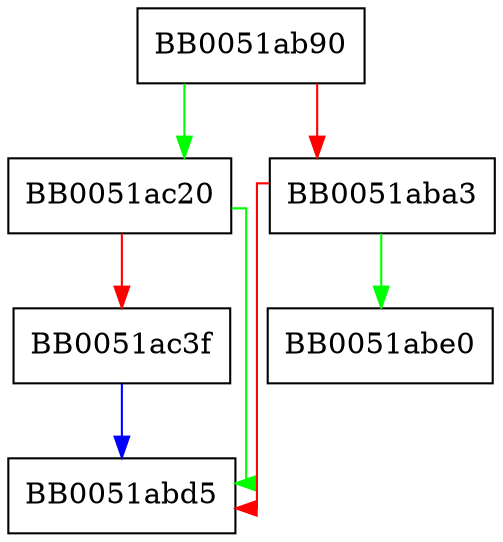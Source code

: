 digraph ASN1_generate_nconf {
  node [shape="box"];
  graph [splines=ortho];
  BB0051ab90 -> BB0051ac20 [color="green"];
  BB0051ab90 -> BB0051aba3 [color="red"];
  BB0051aba3 -> BB0051abe0 [color="green"];
  BB0051aba3 -> BB0051abd5 [color="red"];
  BB0051ac20 -> BB0051abd5 [color="green"];
  BB0051ac20 -> BB0051ac3f [color="red"];
  BB0051ac3f -> BB0051abd5 [color="blue"];
}
